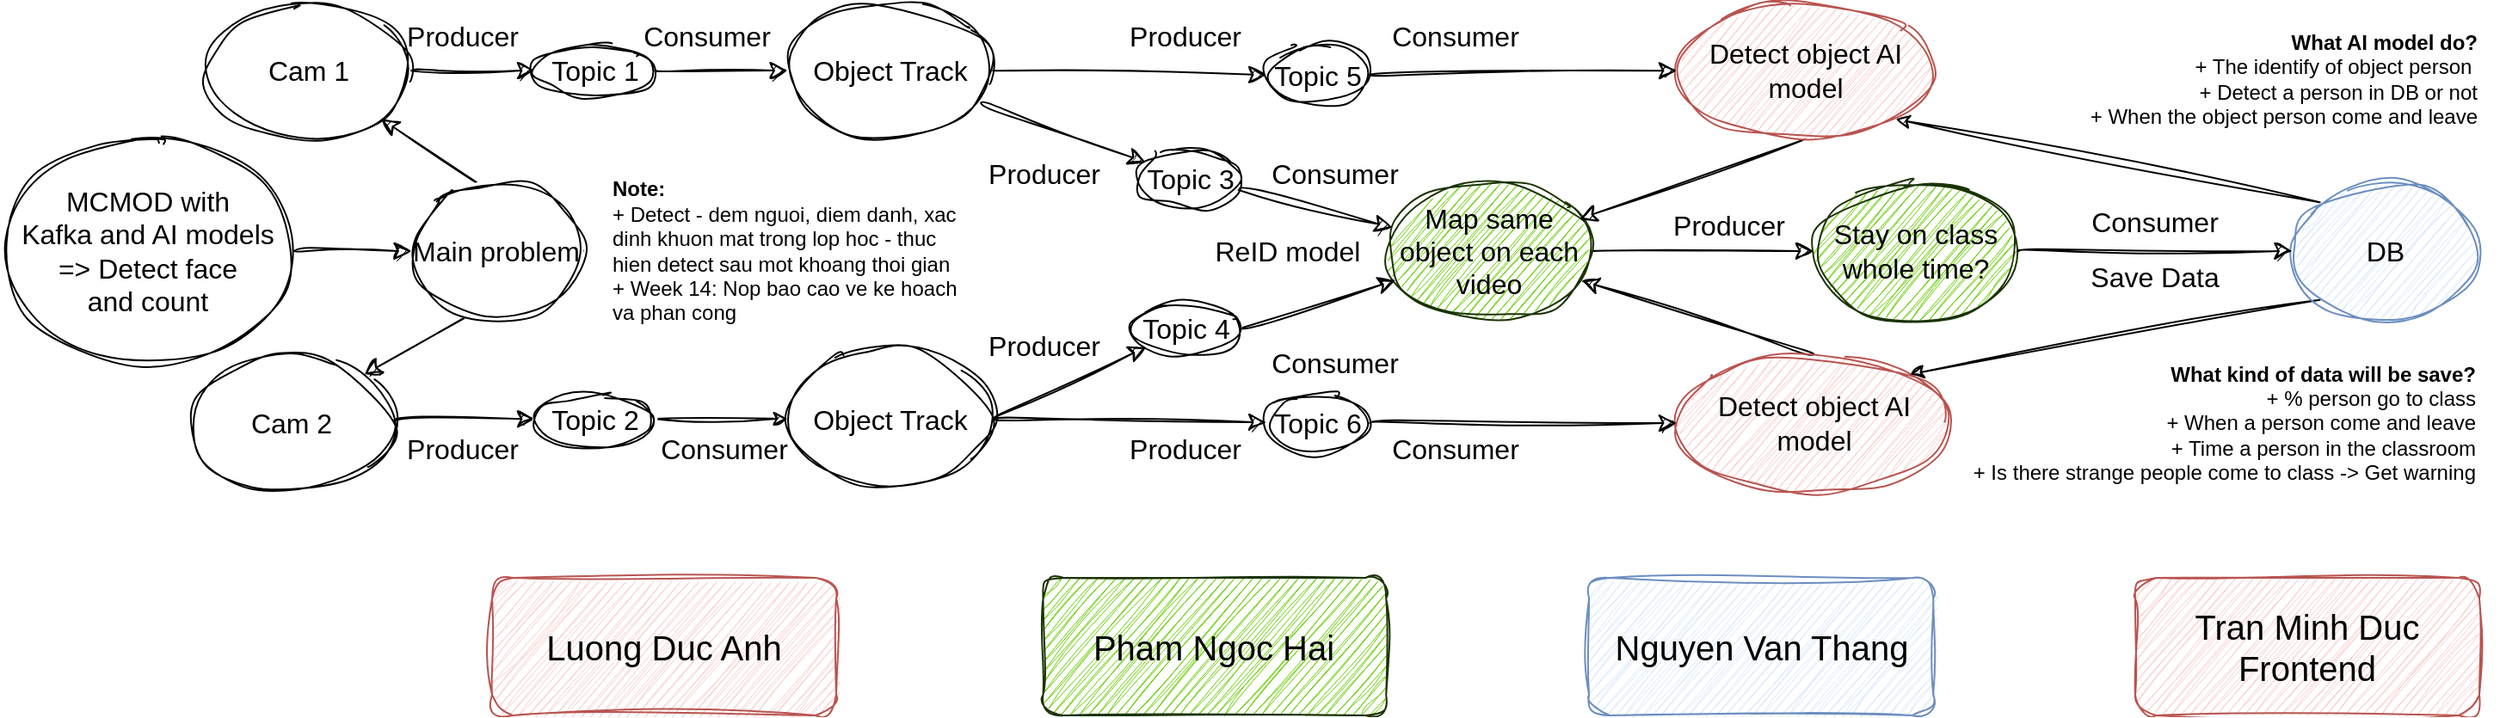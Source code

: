 <mxfile version="22.1.2" type="device" pages="4">
  <diagram name="Current_Idea" id="d1gtN6FozMUqHHhUcM93">
    <mxGraphModel dx="2700" dy="1475" grid="1" gridSize="10" guides="1" tooltips="1" connect="1" arrows="1" fold="1" page="1" pageScale="1" pageWidth="1600" pageHeight="900" math="0" shadow="0">
      <root>
        <mxCell id="0" />
        <mxCell id="1" parent="0" />
        <mxCell id="N9qx1aepfNIU0TvNwrub-31" value="" style="group" parent="1" vertex="1" connectable="0">
          <mxGeometry x="-1525" y="-680" width="1450.503" height="415" as="geometry" />
        </mxCell>
        <mxCell id="N9qx1aepfNIU0TvNwrub-22" value="&lt;font style=&quot;font-size: 20px;&quot;&gt;Pham Ngoc Hai&lt;/font&gt;" style="rounded=1;whiteSpace=wrap;html=1;sketch=1;curveFitting=1;jiggle=2;fillColor=#66CC00;strokeColor=#1A3300;" parent="N9qx1aepfNIU0TvNwrub-31" vertex="1">
          <mxGeometry x="605.26" y="335" width="199.36" height="80" as="geometry" />
        </mxCell>
        <mxCell id="N9qx1aepfNIU0TvNwrub-23" value="&lt;font style=&quot;font-size: 20px;&quot;&gt;Luong Duc Anh&lt;br&gt;&lt;/font&gt;" style="rounded=1;whiteSpace=wrap;html=1;sketch=1;curveFitting=1;jiggle=2;fillColor=#f8cecc;strokeColor=#b85450;" parent="N9qx1aepfNIU0TvNwrub-31" vertex="1">
          <mxGeometry x="285" y="335" width="200" height="80" as="geometry" />
        </mxCell>
        <mxCell id="N9qx1aepfNIU0TvNwrub-24" value="Nguyen Van Thang" style="rounded=1;whiteSpace=wrap;html=1;fontSize=20;sketch=1;curveFitting=1;jiggle=2;fillColor=#dae8fc;strokeColor=#6c8ebf;" parent="N9qx1aepfNIU0TvNwrub-31" vertex="1">
          <mxGeometry x="922.59" y="335" width="200" height="80" as="geometry" />
        </mxCell>
        <mxCell id="E1IhPSu0D6ZxCuKBfL-y-101" value="Stay on class whole time?" style="ellipse;whiteSpace=wrap;html=1;fontSize=16;sketch=1;curveFitting=1;jiggle=2;labelBackgroundColor=none;fillColor=#66CC00;strokeColor=#1A3300;" parent="N9qx1aepfNIU0TvNwrub-31" vertex="1">
          <mxGeometry x="1053.035" y="105" width="119.241" height="80" as="geometry" />
        </mxCell>
        <mxCell id="E1IhPSu0D6ZxCuKBfL-y-102" style="edgeStyle=none;curved=1;rounded=0;orthogonalLoop=1;jettySize=auto;html=1;exitX=1;exitY=0.5;exitDx=0;exitDy=0;entryX=0;entryY=0.5;entryDx=0;entryDy=0;fontSize=12;startSize=8;endSize=8;sketch=1;curveFitting=1;jiggle=2;labelBackgroundColor=none;fontColor=default;" parent="N9qx1aepfNIU0TvNwrub-31" source="E1IhPSu0D6ZxCuKBfL-y-51" target="E1IhPSu0D6ZxCuKBfL-y-101" edge="1">
          <mxGeometry relative="1" as="geometry" />
        </mxCell>
        <mxCell id="E1IhPSu0D6ZxCuKBfL-y-27" value="MCMOD with &lt;br&gt;Kafka and AI models&lt;br&gt;=&amp;gt; Detect face &lt;br&gt;and count" style="ellipse;whiteSpace=wrap;html=1;fontSize=16;sketch=1;curveFitting=1;jiggle=2;labelBackgroundColor=none;" parent="N9qx1aepfNIU0TvNwrub-31" vertex="1">
          <mxGeometry y="80" width="170" height="130" as="geometry" />
        </mxCell>
        <mxCell id="E1IhPSu0D6ZxCuKBfL-y-29" value="Cam 1" style="ellipse;whiteSpace=wrap;html=1;fontSize=16;sketch=1;curveFitting=1;jiggle=2;labelBackgroundColor=none;" parent="N9qx1aepfNIU0TvNwrub-31" vertex="1">
          <mxGeometry x="118.984" width="119.241" height="80" as="geometry" />
        </mxCell>
        <mxCell id="E1IhPSu0D6ZxCuKBfL-y-31" value="Cam 2" style="ellipse;whiteSpace=wrap;html=1;fontSize=16;sketch=1;curveFitting=1;jiggle=2;labelBackgroundColor=none;" parent="N9qx1aepfNIU0TvNwrub-31" vertex="1">
          <mxGeometry x="109.048" y="205" width="119.241" height="80" as="geometry" />
        </mxCell>
        <mxCell id="E1IhPSu0D6ZxCuKBfL-y-28" value="" style="edgeStyle=none;curved=1;rounded=0;orthogonalLoop=1;jettySize=auto;html=1;fontSize=12;startSize=8;endSize=8;sketch=1;curveFitting=1;jiggle=2;labelBackgroundColor=none;fontColor=default;entryX=0;entryY=0.5;entryDx=0;entryDy=0;" parent="N9qx1aepfNIU0TvNwrub-31" source="E1IhPSu0D6ZxCuKBfL-y-29" target="E1IhPSu0D6ZxCuKBfL-y-37" edge="1">
          <mxGeometry relative="1" as="geometry">
            <mxPoint x="135.269" y="72.472" as="targetPoint" />
          </mxGeometry>
        </mxCell>
        <mxCell id="E1IhPSu0D6ZxCuKBfL-y-30" value="" style="edgeStyle=none;curved=1;rounded=0;orthogonalLoop=1;jettySize=auto;html=1;fontSize=12;startSize=8;endSize=8;sketch=1;curveFitting=1;jiggle=2;labelBackgroundColor=none;fontColor=default;entryX=0;entryY=0.5;entryDx=0;entryDy=0;" parent="N9qx1aepfNIU0TvNwrub-31" source="E1IhPSu0D6ZxCuKBfL-y-31" target="E1IhPSu0D6ZxCuKBfL-y-39" edge="1">
          <mxGeometry relative="1" as="geometry">
            <mxPoint x="118.984" y="242.5" as="targetPoint" />
          </mxGeometry>
        </mxCell>
        <mxCell id="E1IhPSu0D6ZxCuKBfL-y-40" value="Producer" style="text;html=1;strokeColor=none;fillColor=none;align=center;verticalAlign=middle;whiteSpace=wrap;rounded=0;fontSize=16;sketch=1;curveFitting=1;jiggle=2;labelBackgroundColor=none;" parent="N9qx1aepfNIU0TvNwrub-31" vertex="1">
          <mxGeometry x="238.222" y="5" width="59.62" height="30" as="geometry" />
        </mxCell>
        <mxCell id="E1IhPSu0D6ZxCuKBfL-y-41" value="Producer" style="text;html=1;strokeColor=none;fillColor=none;align=center;verticalAlign=middle;whiteSpace=wrap;rounded=0;fontSize=16;sketch=1;curveFitting=1;jiggle=2;labelBackgroundColor=none;" parent="N9qx1aepfNIU0TvNwrub-31" vertex="1">
          <mxGeometry x="238.222" y="245" width="59.62" height="30" as="geometry" />
        </mxCell>
        <mxCell id="E1IhPSu0D6ZxCuKBfL-y-42" value="Object Track" style="ellipse;whiteSpace=wrap;html=1;fontSize=16;sketch=1;curveFitting=1;jiggle=2;labelBackgroundColor=none;" parent="N9qx1aepfNIU0TvNwrub-31" vertex="1">
          <mxGeometry x="456.832" width="119.241" height="80" as="geometry" />
        </mxCell>
        <mxCell id="E1IhPSu0D6ZxCuKBfL-y-43" value="Consumer" style="text;html=1;strokeColor=none;fillColor=none;align=center;verticalAlign=middle;whiteSpace=wrap;rounded=0;fontSize=16;sketch=1;curveFitting=1;jiggle=2;labelBackgroundColor=none;" parent="N9qx1aepfNIU0TvNwrub-31" vertex="1">
          <mxGeometry x="379.549" y="5" width="59.62" height="30" as="geometry" />
        </mxCell>
        <mxCell id="E1IhPSu0D6ZxCuKBfL-y-45" value="Object Track" style="ellipse;whiteSpace=wrap;html=1;fontSize=16;sketch=1;curveFitting=1;jiggle=2;labelBackgroundColor=none;" parent="N9qx1aepfNIU0TvNwrub-31" vertex="1">
          <mxGeometry x="456.832" y="202.5" width="119.241" height="80" as="geometry" />
        </mxCell>
        <mxCell id="E1IhPSu0D6ZxCuKBfL-y-46" style="edgeStyle=none;curved=1;rounded=0;orthogonalLoop=1;jettySize=auto;html=1;exitX=1;exitY=0.5;exitDx=0;exitDy=0;entryX=1;entryY=1;entryDx=0;entryDy=0;fontSize=12;startSize=8;endSize=8;sketch=1;curveFitting=1;jiggle=2;labelBackgroundColor=none;fontColor=default;" parent="N9qx1aepfNIU0TvNwrub-31" source="E1IhPSu0D6ZxCuKBfL-y-48" target="E1IhPSu0D6ZxCuKBfL-y-29" edge="1">
          <mxGeometry relative="1" as="geometry" />
        </mxCell>
        <mxCell id="E1IhPSu0D6ZxCuKBfL-y-47" style="edgeStyle=none;curved=1;rounded=0;orthogonalLoop=1;jettySize=auto;html=1;exitX=1;exitY=0.5;exitDx=0;exitDy=0;entryX=1;entryY=0;entryDx=0;entryDy=0;fontSize=12;startSize=8;endSize=8;sketch=1;curveFitting=1;jiggle=2;labelBackgroundColor=none;fontColor=default;" parent="N9qx1aepfNIU0TvNwrub-31" source="E1IhPSu0D6ZxCuKBfL-y-48" target="E1IhPSu0D6ZxCuKBfL-y-31" edge="1">
          <mxGeometry relative="1" as="geometry" />
        </mxCell>
        <mxCell id="E1IhPSu0D6ZxCuKBfL-y-48" value="Main problem" style="ellipse;whiteSpace=wrap;html=1;fontSize=16;sketch=1;curveFitting=1;jiggle=2;labelBackgroundColor=none;" parent="N9qx1aepfNIU0TvNwrub-31" vertex="1">
          <mxGeometry x="238.225" y="105" width="99.367" height="80" as="geometry" />
        </mxCell>
        <mxCell id="E1IhPSu0D6ZxCuKBfL-y-26" value="" style="edgeStyle=none;curved=1;rounded=0;orthogonalLoop=1;jettySize=auto;html=1;fontSize=12;startSize=8;endSize=8;sketch=1;curveFitting=1;jiggle=2;labelBackgroundColor=none;fontColor=default;" parent="N9qx1aepfNIU0TvNwrub-31" source="E1IhPSu0D6ZxCuKBfL-y-27" target="E1IhPSu0D6ZxCuKBfL-y-48" edge="1">
          <mxGeometry relative="1" as="geometry" />
        </mxCell>
        <mxCell id="E1IhPSu0D6ZxCuKBfL-y-51" value="Map same object on each video" style="ellipse;whiteSpace=wrap;html=1;fontSize=16;sketch=1;curveFitting=1;jiggle=2;labelBackgroundColor=none;fillColor=#66CC00;strokeColor=#1A3300;" parent="N9qx1aepfNIU0TvNwrub-31" vertex="1">
          <mxGeometry x="804.617" y="105" width="119.241" height="80" as="geometry" />
        </mxCell>
        <mxCell id="E1IhPSu0D6ZxCuKBfL-y-53" style="edgeStyle=none;curved=1;rounded=0;orthogonalLoop=1;jettySize=auto;html=1;exitX=1;exitY=0.5;exitDx=0;exitDy=0;fontSize=12;startSize=8;endSize=8;sketch=1;curveFitting=1;jiggle=2;labelBackgroundColor=none;fontColor=default;" parent="N9qx1aepfNIU0TvNwrub-31" source="E1IhPSu0D6ZxCuKBfL-y-141" target="E1IhPSu0D6ZxCuKBfL-y-51" edge="1">
          <mxGeometry relative="1" as="geometry" />
        </mxCell>
        <mxCell id="E1IhPSu0D6ZxCuKBfL-y-52" value="" style="edgeStyle=none;curved=1;rounded=0;orthogonalLoop=1;jettySize=auto;html=1;fontSize=12;startSize=8;endSize=8;sketch=1;curveFitting=1;jiggle=2;labelBackgroundColor=none;fontColor=default;" parent="N9qx1aepfNIU0TvNwrub-31" source="E1IhPSu0D6ZxCuKBfL-y-140" target="E1IhPSu0D6ZxCuKBfL-y-51" edge="1">
          <mxGeometry relative="1" as="geometry" />
        </mxCell>
        <mxCell id="E1IhPSu0D6ZxCuKBfL-y-63" style="edgeStyle=none;curved=1;rounded=0;orthogonalLoop=1;jettySize=auto;html=1;exitX=0.5;exitY=1;exitDx=0;exitDy=0;fontSize=12;startSize=8;endSize=8;sketch=1;curveFitting=1;jiggle=2;labelBackgroundColor=none;fontColor=default;" parent="N9qx1aepfNIU0TvNwrub-31" source="E1IhPSu0D6ZxCuKBfL-y-54" target="E1IhPSu0D6ZxCuKBfL-y-51" edge="1">
          <mxGeometry relative="1" as="geometry" />
        </mxCell>
        <mxCell id="E1IhPSu0D6ZxCuKBfL-y-54" value="Detect object AI model" style="ellipse;whiteSpace=wrap;html=1;fontSize=16;sketch=1;curveFitting=1;jiggle=2;labelBackgroundColor=none;fillColor=#f8cecc;strokeColor=#b85450;" parent="N9qx1aepfNIU0TvNwrub-31" vertex="1">
          <mxGeometry x="973.541" width="149.051" height="80" as="geometry" />
        </mxCell>
        <mxCell id="E1IhPSu0D6ZxCuKBfL-y-64" style="edgeStyle=none;curved=1;rounded=0;orthogonalLoop=1;jettySize=auto;html=1;exitX=0.5;exitY=0;exitDx=0;exitDy=0;fontSize=12;startSize=8;endSize=8;sketch=1;curveFitting=1;jiggle=2;labelBackgroundColor=none;fontColor=default;" parent="N9qx1aepfNIU0TvNwrub-31" source="E1IhPSu0D6ZxCuKBfL-y-56" target="E1IhPSu0D6ZxCuKBfL-y-51" edge="1">
          <mxGeometry relative="1" as="geometry" />
        </mxCell>
        <mxCell id="E1IhPSu0D6ZxCuKBfL-y-56" value="Detect object AI model" style="ellipse;whiteSpace=wrap;html=1;fontSize=16;sketch=1;curveFitting=1;jiggle=2;labelBackgroundColor=none;fillColor=#f8cecc;strokeColor=#b85450;" parent="N9qx1aepfNIU0TvNwrub-31" vertex="1">
          <mxGeometry x="973.541" y="205" width="158.987" height="80" as="geometry" />
        </mxCell>
        <mxCell id="E1IhPSu0D6ZxCuKBfL-y-58" value="ReID model" style="text;html=1;strokeColor=none;fillColor=none;align=center;verticalAlign=middle;whiteSpace=wrap;rounded=0;fontSize=16;sketch=1;curveFitting=1;jiggle=2;labelBackgroundColor=none;" parent="N9qx1aepfNIU0TvNwrub-31" vertex="1">
          <mxGeometry x="700" y="137.5" width="94.68" height="15" as="geometry" />
        </mxCell>
        <mxCell id="E1IhPSu0D6ZxCuKBfL-y-55" style="edgeStyle=none;curved=1;rounded=0;orthogonalLoop=1;jettySize=auto;html=1;exitX=1;exitY=0.5;exitDx=0;exitDy=0;entryX=0;entryY=0.5;entryDx=0;entryDy=0;fontSize=12;startSize=8;endSize=8;sketch=1;curveFitting=1;jiggle=2;labelBackgroundColor=none;fontColor=default;" parent="N9qx1aepfNIU0TvNwrub-31" source="E1IhPSu0D6ZxCuKBfL-y-151" target="E1IhPSu0D6ZxCuKBfL-y-54" edge="1">
          <mxGeometry relative="1" as="geometry" />
        </mxCell>
        <mxCell id="E1IhPSu0D6ZxCuKBfL-y-57" style="edgeStyle=none;curved=1;rounded=0;orthogonalLoop=1;jettySize=auto;html=1;exitX=1;exitY=0.5;exitDx=0;exitDy=0;fontSize=12;startSize=8;endSize=8;sketch=1;curveFitting=1;jiggle=2;labelBackgroundColor=none;fontColor=default;" parent="N9qx1aepfNIU0TvNwrub-31" source="E1IhPSu0D6ZxCuKBfL-y-155" target="E1IhPSu0D6ZxCuKBfL-y-56" edge="1">
          <mxGeometry relative="1" as="geometry" />
        </mxCell>
        <mxCell id="E1IhPSu0D6ZxCuKBfL-y-139" value="Producer" style="text;html=1;strokeColor=none;fillColor=none;align=center;verticalAlign=middle;whiteSpace=wrap;rounded=0;fontSize=16;sketch=1;curveFitting=1;jiggle=2;labelBackgroundColor=none;" parent="N9qx1aepfNIU0TvNwrub-31" vertex="1">
          <mxGeometry x="973.541" y="115" width="59.62" height="30" as="geometry" />
        </mxCell>
        <mxCell id="E1IhPSu0D6ZxCuKBfL-y-143" value="" style="edgeStyle=none;curved=1;rounded=0;orthogonalLoop=1;jettySize=auto;html=1;fontSize=12;startSize=8;endSize=8;sketch=1;curveFitting=1;jiggle=2;labelBackgroundColor=none;fontColor=default;" parent="N9qx1aepfNIU0TvNwrub-31" source="E1IhPSu0D6ZxCuKBfL-y-42" target="E1IhPSu0D6ZxCuKBfL-y-140" edge="1">
          <mxGeometry relative="1" as="geometry">
            <mxPoint x="699.288" y="62" as="sourcePoint" />
            <mxPoint x="900.01" y="128" as="targetPoint" />
          </mxGeometry>
        </mxCell>
        <mxCell id="E1IhPSu0D6ZxCuKBfL-y-140" value="Topic 3" style="ellipse;whiteSpace=wrap;html=1;fontSize=16;sketch=1;curveFitting=1;jiggle=2;labelBackgroundColor=none;" parent="N9qx1aepfNIU0TvNwrub-31" vertex="1">
          <mxGeometry x="660.535" y="85" width="59.62" height="35" as="geometry" />
        </mxCell>
        <mxCell id="E1IhPSu0D6ZxCuKBfL-y-144" value="" style="edgeStyle=none;curved=1;rounded=0;orthogonalLoop=1;jettySize=auto;html=1;exitX=1;exitY=0.5;exitDx=0;exitDy=0;fontSize=12;startSize=8;endSize=8;sketch=1;curveFitting=1;jiggle=2;labelBackgroundColor=none;fontColor=default;" parent="N9qx1aepfNIU0TvNwrub-31" source="E1IhPSu0D6ZxCuKBfL-y-45" target="E1IhPSu0D6ZxCuKBfL-y-141" edge="1">
          <mxGeometry relative="1" as="geometry">
            <mxPoint x="705.25" y="245" as="sourcePoint" />
            <mxPoint x="902.991" y="166" as="targetPoint" />
          </mxGeometry>
        </mxCell>
        <mxCell id="E1IhPSu0D6ZxCuKBfL-y-141" value="Topic 4" style="ellipse;whiteSpace=wrap;html=1;fontSize=16;sketch=1;curveFitting=1;jiggle=2;labelBackgroundColor=none;" parent="N9qx1aepfNIU0TvNwrub-31" vertex="1">
          <mxGeometry x="655.567" y="175" width="64.589" height="30" as="geometry" />
        </mxCell>
        <mxCell id="E1IhPSu0D6ZxCuKBfL-y-147" value="Producer" style="text;html=1;strokeColor=none;fillColor=none;align=center;verticalAlign=middle;whiteSpace=wrap;rounded=0;fontSize=16;sketch=1;curveFitting=1;jiggle=2;labelBackgroundColor=none;" parent="N9qx1aepfNIU0TvNwrub-31" vertex="1">
          <mxGeometry x="576.073" y="85" width="59.62" height="30" as="geometry" />
        </mxCell>
        <mxCell id="E1IhPSu0D6ZxCuKBfL-y-148" value="Producer" style="text;html=1;strokeColor=none;fillColor=none;align=center;verticalAlign=middle;whiteSpace=wrap;rounded=0;fontSize=16;sketch=1;curveFitting=1;jiggle=2;labelBackgroundColor=none;" parent="N9qx1aepfNIU0TvNwrub-31" vertex="1">
          <mxGeometry x="576.073" y="185" width="59.62" height="30" as="geometry" />
        </mxCell>
        <mxCell id="E1IhPSu0D6ZxCuKBfL-y-149" value="Consumer" style="text;html=1;strokeColor=none;fillColor=none;align=center;verticalAlign=middle;whiteSpace=wrap;rounded=0;fontSize=16;sketch=1;curveFitting=1;jiggle=2;labelBackgroundColor=none;" parent="N9qx1aepfNIU0TvNwrub-31" vertex="1">
          <mxGeometry x="744.997" y="85" width="59.62" height="30" as="geometry" />
        </mxCell>
        <mxCell id="E1IhPSu0D6ZxCuKBfL-y-150" value="Consumer" style="text;html=1;strokeColor=none;fillColor=none;align=center;verticalAlign=middle;whiteSpace=wrap;rounded=0;fontSize=16;sketch=1;curveFitting=1;jiggle=2;labelBackgroundColor=none;" parent="N9qx1aepfNIU0TvNwrub-31" vertex="1">
          <mxGeometry x="744.997" y="195" width="59.62" height="30" as="geometry" />
        </mxCell>
        <mxCell id="E1IhPSu0D6ZxCuKBfL-y-152" value="" style="edgeStyle=none;curved=1;rounded=0;orthogonalLoop=1;jettySize=auto;html=1;exitX=1;exitY=0.5;exitDx=0;exitDy=0;entryX=0;entryY=0.5;entryDx=0;entryDy=0;fontSize=12;startSize=8;endSize=8;sketch=1;curveFitting=1;jiggle=2;labelBackgroundColor=none;fontColor=default;" parent="N9qx1aepfNIU0TvNwrub-31" source="E1IhPSu0D6ZxCuKBfL-y-42" target="E1IhPSu0D6ZxCuKBfL-y-151" edge="1">
          <mxGeometry relative="1" as="geometry">
            <mxPoint x="705.25" y="45" as="sourcePoint" />
            <mxPoint x="1003.351" y="45" as="targetPoint" />
          </mxGeometry>
        </mxCell>
        <mxCell id="E1IhPSu0D6ZxCuKBfL-y-151" value="Topic 5" style="ellipse;whiteSpace=wrap;html=1;fontSize=16;sketch=1;curveFitting=1;jiggle=2;labelBackgroundColor=none;" parent="N9qx1aepfNIU0TvNwrub-31" vertex="1">
          <mxGeometry x="735.06" y="25" width="59.62" height="35" as="geometry" />
        </mxCell>
        <mxCell id="E1IhPSu0D6ZxCuKBfL-y-153" value="Producer" style="text;html=1;strokeColor=none;fillColor=none;align=center;verticalAlign=middle;whiteSpace=wrap;rounded=0;fontSize=16;sketch=1;curveFitting=1;jiggle=2;labelBackgroundColor=none;" parent="N9qx1aepfNIU0TvNwrub-31" vertex="1">
          <mxGeometry x="658.051" y="5" width="59.62" height="30" as="geometry" />
        </mxCell>
        <mxCell id="E1IhPSu0D6ZxCuKBfL-y-154" value="Producer" style="text;html=1;strokeColor=none;fillColor=none;align=center;verticalAlign=middle;whiteSpace=wrap;rounded=0;fontSize=16;sketch=1;curveFitting=1;jiggle=2;labelBackgroundColor=none;" parent="N9qx1aepfNIU0TvNwrub-31" vertex="1">
          <mxGeometry x="658.051" y="245" width="59.62" height="30" as="geometry" />
        </mxCell>
        <mxCell id="E1IhPSu0D6ZxCuKBfL-y-156" value="" style="edgeStyle=none;curved=1;rounded=0;orthogonalLoop=1;jettySize=auto;html=1;exitX=1;exitY=0.5;exitDx=0;exitDy=0;fontSize=12;startSize=8;endSize=8;sketch=1;curveFitting=1;jiggle=2;labelBackgroundColor=none;fontColor=default;" parent="N9qx1aepfNIU0TvNwrub-31" source="E1IhPSu0D6ZxCuKBfL-y-45" target="E1IhPSu0D6ZxCuKBfL-y-155" edge="1">
          <mxGeometry relative="1" as="geometry">
            <mxPoint x="705.25" y="245" as="sourcePoint" />
            <mxPoint x="1003.351" y="245" as="targetPoint" />
          </mxGeometry>
        </mxCell>
        <mxCell id="E1IhPSu0D6ZxCuKBfL-y-155" value="Topic 6" style="ellipse;whiteSpace=wrap;html=1;fontSize=16;sketch=1;curveFitting=1;jiggle=2;labelBackgroundColor=none;" parent="N9qx1aepfNIU0TvNwrub-31" vertex="1">
          <mxGeometry x="735.06" y="227.5" width="59.62" height="35" as="geometry" />
        </mxCell>
        <mxCell id="E1IhPSu0D6ZxCuKBfL-y-157" value="Consumer" style="text;html=1;strokeColor=none;fillColor=none;align=center;verticalAlign=middle;whiteSpace=wrap;rounded=0;fontSize=16;sketch=1;curveFitting=1;jiggle=2;labelBackgroundColor=none;" parent="N9qx1aepfNIU0TvNwrub-31" vertex="1">
          <mxGeometry x="814.554" y="5" width="59.62" height="30" as="geometry" />
        </mxCell>
        <mxCell id="E1IhPSu0D6ZxCuKBfL-y-158" value="Consumer" style="text;html=1;strokeColor=none;fillColor=none;align=center;verticalAlign=middle;whiteSpace=wrap;rounded=0;fontSize=16;sketch=1;curveFitting=1;jiggle=2;labelBackgroundColor=none;" parent="N9qx1aepfNIU0TvNwrub-31" vertex="1">
          <mxGeometry x="814.554" y="245" width="59.62" height="30" as="geometry" />
        </mxCell>
        <mxCell id="N9qx1aepfNIU0TvNwrub-14" style="rounded=0;orthogonalLoop=1;jettySize=auto;html=1;exitX=0;exitY=0;exitDx=0;exitDy=0;entryX=1;entryY=1;entryDx=0;entryDy=0;sketch=1;curveFitting=1;jiggle=2;" parent="N9qx1aepfNIU0TvNwrub-31" source="E1IhPSu0D6ZxCuKBfL-y-160" target="E1IhPSu0D6ZxCuKBfL-y-54" edge="1">
          <mxGeometry relative="1" as="geometry" />
        </mxCell>
        <mxCell id="N9qx1aepfNIU0TvNwrub-15" style="rounded=0;orthogonalLoop=1;jettySize=auto;html=1;exitX=0;exitY=1;exitDx=0;exitDy=0;entryX=1;entryY=0;entryDx=0;entryDy=0;sketch=1;curveFitting=1;jiggle=2;" parent="N9qx1aepfNIU0TvNwrub-31" source="E1IhPSu0D6ZxCuKBfL-y-160" target="E1IhPSu0D6ZxCuKBfL-y-56" edge="1">
          <mxGeometry relative="1" as="geometry" />
        </mxCell>
        <mxCell id="E1IhPSu0D6ZxCuKBfL-y-160" value="DB" style="ellipse;whiteSpace=wrap;html=1;fontSize=16;sketch=1;curveFitting=1;jiggle=2;labelBackgroundColor=none;fillColor=#dae8fc;strokeColor=#6c8ebf;" parent="N9qx1aepfNIU0TvNwrub-31" vertex="1">
          <mxGeometry x="1331.26" y="105" width="108.74" height="80" as="geometry" />
        </mxCell>
        <mxCell id="E1IhPSu0D6ZxCuKBfL-y-161" value="" style="edgeStyle=none;curved=1;rounded=0;orthogonalLoop=1;jettySize=auto;html=1;fontSize=12;startSize=8;endSize=8;sketch=1;curveFitting=1;jiggle=2;labelBackgroundColor=none;fontColor=default;" parent="N9qx1aepfNIU0TvNwrub-31" source="E1IhPSu0D6ZxCuKBfL-y-101" target="E1IhPSu0D6ZxCuKBfL-y-160" edge="1">
          <mxGeometry relative="1" as="geometry" />
        </mxCell>
        <mxCell id="E1IhPSu0D6ZxCuKBfL-y-162" value="Consumer" style="text;html=1;strokeColor=none;fillColor=none;align=center;verticalAlign=middle;whiteSpace=wrap;rounded=0;fontSize=16;sketch=1;curveFitting=1;jiggle=2;labelBackgroundColor=none;" parent="N9qx1aepfNIU0TvNwrub-31" vertex="1">
          <mxGeometry x="1212.022" y="112.5" width="79.494" height="30" as="geometry" />
        </mxCell>
        <mxCell id="E1IhPSu0D6ZxCuKBfL-y-37" value="Topic 1" style="ellipse;whiteSpace=wrap;html=1;fontSize=16;sketch=1;curveFitting=1;jiggle=2;labelBackgroundColor=none;" parent="N9qx1aepfNIU0TvNwrub-31" vertex="1">
          <mxGeometry x="309.995" y="25" width="69.557" height="30" as="geometry" />
        </mxCell>
        <mxCell id="E1IhPSu0D6ZxCuKBfL-y-36" value="" style="edgeStyle=none;curved=1;rounded=0;orthogonalLoop=1;jettySize=auto;html=1;fontSize=12;startSize=8;endSize=8;sketch=1;curveFitting=1;jiggle=2;labelBackgroundColor=none;fontColor=default;" parent="N9qx1aepfNIU0TvNwrub-31" source="E1IhPSu0D6ZxCuKBfL-y-37" target="E1IhPSu0D6ZxCuKBfL-y-42" edge="1">
          <mxGeometry relative="1" as="geometry" />
        </mxCell>
        <mxCell id="N9qx1aepfNIU0TvNwrub-5" value="&lt;b&gt;What AI model do? &lt;br&gt;&lt;/b&gt;&lt;div style=&quot;&quot;&gt;&lt;span style=&quot;background-color: initial;&quot;&gt;+ The identify of object person&amp;nbsp;&lt;/span&gt;&lt;/div&gt;&lt;div style=&quot;&quot;&gt;&lt;span style=&quot;background-color: initial;&quot;&gt;+ Detect a person in DB or not&lt;/span&gt;&lt;/div&gt;&lt;div style=&quot;&quot;&gt;&lt;span style=&quot;background-color: initial;&quot;&gt;+ When the object person come and leave&lt;/span&gt;&lt;/div&gt;" style="text;html=1;strokeColor=none;fillColor=none;align=right;verticalAlign=middle;whiteSpace=wrap;rounded=0;labelBackgroundColor=none;" parent="N9qx1aepfNIU0TvNwrub-31" vertex="1">
          <mxGeometry x="1212.019" y="5" width="228.544" height="80" as="geometry" />
        </mxCell>
        <mxCell id="N9qx1aepfNIU0TvNwrub-8" value="Save Data" style="text;html=1;strokeColor=none;fillColor=none;align=center;verticalAlign=middle;whiteSpace=wrap;rounded=0;fontSize=16;sketch=1;curveFitting=1;jiggle=2;labelBackgroundColor=none;" parent="N9qx1aepfNIU0TvNwrub-31" vertex="1">
          <mxGeometry x="1212.022" y="145" width="79.494" height="30" as="geometry" />
        </mxCell>
        <mxCell id="N9qx1aepfNIU0TvNwrub-16" value="&lt;b&gt;What kind of data will be save?&lt;br&gt;&lt;/b&gt;+ % person go to class&lt;br style=&quot;border-color: var(--border-color);&quot;&gt;+ When a person come and leave&lt;br&gt;+ Time a person in the classroom&lt;br&gt;+ Is there strange people come to class -&amp;gt; Get warning" style="text;html=1;strokeColor=none;fillColor=none;align=right;verticalAlign=middle;whiteSpace=wrap;rounded=0;" parent="N9qx1aepfNIU0TvNwrub-31" vertex="1">
          <mxGeometry x="1141.902" y="205" width="298.101" height="80" as="geometry" />
        </mxCell>
        <mxCell id="N9qx1aepfNIU0TvNwrub-29" style="edgeStyle=orthogonalEdgeStyle;rounded=0;orthogonalLoop=1;jettySize=auto;html=1;exitX=1;exitY=0.5;exitDx=0;exitDy=0;entryX=0;entryY=0.5;entryDx=0;entryDy=0;sketch=1;curveFitting=1;jiggle=2;" parent="N9qx1aepfNIU0TvNwrub-31" source="E1IhPSu0D6ZxCuKBfL-y-39" target="E1IhPSu0D6ZxCuKBfL-y-45" edge="1">
          <mxGeometry relative="1" as="geometry" />
        </mxCell>
        <mxCell id="E1IhPSu0D6ZxCuKBfL-y-39" value="Topic 2" style="ellipse;whiteSpace=wrap;html=1;fontSize=16;sketch=1;curveFitting=1;jiggle=2;labelBackgroundColor=none;" parent="N9qx1aepfNIU0TvNwrub-31" vertex="1">
          <mxGeometry x="309.995" y="227.5" width="69.557" height="30" as="geometry" />
        </mxCell>
        <mxCell id="E1IhPSu0D6ZxCuKBfL-y-166" value="&lt;font style=&quot;font-size: 12px;&quot;&gt;&lt;b style=&quot;font-size: 12px;&quot;&gt;Note:&lt;br style=&quot;font-size: 12px;&quot;&gt;&lt;/b&gt;+ Detect - dem nguoi, diem danh, xac dinh khuon mat trong lop hoc - thuc hien detect sau mot khoang thoi gian&lt;br style=&quot;font-size: 12px;&quot;&gt;+ Week 14: Nop bao cao ve ke hoach va phan cong&lt;/font&gt;" style="text;strokeColor=none;fillColor=none;html=1;align=left;verticalAlign=middle;whiteSpace=wrap;rounded=0;fontSize=12;labelBackgroundColor=none;" parent="N9qx1aepfNIU0TvNwrub-31" vertex="1">
          <mxGeometry x="352.5" y="105" width="207.5" height="80" as="geometry" />
        </mxCell>
        <mxCell id="N9qx1aepfNIU0TvNwrub-30" value="Consumer" style="text;html=1;strokeColor=none;fillColor=none;align=center;verticalAlign=middle;whiteSpace=wrap;rounded=0;fontSize=16;sketch=1;curveFitting=1;jiggle=2;labelBackgroundColor=none;" parent="N9qx1aepfNIU0TvNwrub-31" vertex="1">
          <mxGeometry x="389.999" y="245" width="59.62" height="30" as="geometry" />
        </mxCell>
        <mxCell id="IKjG86JfjZQfG2epIgE5-1" value="&lt;font style=&quot;font-size: 20px;&quot;&gt;Tran Minh Duc&lt;br&gt;Frontend&lt;br&gt;&lt;/font&gt;" style="rounded=1;whiteSpace=wrap;html=1;sketch=1;curveFitting=1;jiggle=2;fillColor=#f8cecc;strokeColor=#b85450;" parent="N9qx1aepfNIU0TvNwrub-31" vertex="1">
          <mxGeometry x="1240" y="335" width="200" height="80" as="geometry" />
        </mxCell>
      </root>
    </mxGraphModel>
  </diagram>
  <diagram name="Triển khai" id="JbFSoUJjBdAkJ25ecd1-">
    <mxGraphModel dx="2700" dy="1475" grid="1" gridSize="10" guides="1" tooltips="1" connect="1" arrows="1" fold="1" page="1" pageScale="1" pageWidth="1600" pageHeight="900" math="0" shadow="0">
      <root>
        <mxCell id="QeW4fzJ_XnJBhAMNpS1H-0" />
        <mxCell id="QeW4fzJ_XnJBhAMNpS1H-1" parent="QeW4fzJ_XnJBhAMNpS1H-0" />
        <mxCell id="Nmr2KAdrSE1zjakOGoDv-0" value="&lt;span style=&quot;color: rgb(0, 0, 0); font-family: Helvetica; font-size: 16px; font-style: normal; font-variant-ligatures: normal; font-variant-caps: normal; font-weight: 400; letter-spacing: normal; orphans: 2; text-align: center; text-indent: 0px; text-transform: none; widows: 2; word-spacing: 0px; -webkit-text-stroke-width: 0px; background-color: rgb(251, 251, 251); text-decoration-thickness: initial; text-decoration-style: initial; text-decoration-color: initial; float: none; display: inline !important;&quot;&gt;Frame picture&lt;/span&gt;" style="text;whiteSpace=wrap;html=1;" parent="QeW4fzJ_XnJBhAMNpS1H-1" vertex="1">
          <mxGeometry x="-1140" y="-720" width="110" height="40" as="geometry" />
        </mxCell>
        <mxCell id="Nmr2KAdrSE1zjakOGoDv-1" value="&lt;span style=&quot;color: rgb(0, 0, 0); font-family: Helvetica; font-size: 16px; font-style: normal; font-variant-ligatures: normal; font-variant-caps: normal; font-weight: 400; letter-spacing: normal; orphans: 2; text-align: center; text-indent: 0px; text-transform: none; widows: 2; word-spacing: 0px; -webkit-text-stroke-width: 0px; background-color: rgb(251, 251, 251); text-decoration-thickness: initial; text-decoration-style: initial; text-decoration-color: initial; float: none; display: inline !important;&quot;&gt;YOLO here&lt;/span&gt;" style="text;whiteSpace=wrap;html=1;" parent="QeW4fzJ_XnJBhAMNpS1H-1" vertex="1">
          <mxGeometry x="-1030" y="-720" width="90" height="40" as="geometry" />
        </mxCell>
        <mxCell id="QeW4fzJ_XnJBhAMNpS1H-6" value="Stay on class whole time?" style="ellipse;whiteSpace=wrap;html=1;fontSize=16;sketch=1;curveFitting=1;jiggle=2;labelBackgroundColor=none;fillColor=#66CC00;strokeColor=#1A3300;" parent="QeW4fzJ_XnJBhAMNpS1H-1" vertex="1">
          <mxGeometry x="-496.965" y="-585" width="119.241" height="80" as="geometry" />
        </mxCell>
        <mxCell id="QeW4fzJ_XnJBhAMNpS1H-7" style="edgeStyle=none;curved=1;rounded=0;orthogonalLoop=1;jettySize=auto;html=1;exitX=1;exitY=0.5;exitDx=0;exitDy=0;entryX=0;entryY=0.5;entryDx=0;entryDy=0;fontSize=12;startSize=8;endSize=8;sketch=1;curveFitting=1;jiggle=2;labelBackgroundColor=none;fontColor=default;" parent="QeW4fzJ_XnJBhAMNpS1H-1" source="QeW4fzJ_XnJBhAMNpS1H-22" target="QeW4fzJ_XnJBhAMNpS1H-6" edge="1">
          <mxGeometry relative="1" as="geometry" />
        </mxCell>
        <mxCell id="QeW4fzJ_XnJBhAMNpS1H-8" value="MCMOD with &lt;br&gt;Kafka and AI models&lt;br&gt;=&amp;gt; Detect face &lt;br&gt;and count" style="ellipse;whiteSpace=wrap;html=1;fontSize=16;sketch=1;curveFitting=1;jiggle=2;labelBackgroundColor=none;" parent="QeW4fzJ_XnJBhAMNpS1H-1" vertex="1">
          <mxGeometry x="-1550" y="-610" width="170" height="130" as="geometry" />
        </mxCell>
        <mxCell id="QeW4fzJ_XnJBhAMNpS1H-9" value="Cam 1" style="ellipse;whiteSpace=wrap;html=1;fontSize=16;sketch=1;curveFitting=1;jiggle=2;labelBackgroundColor=none;" parent="QeW4fzJ_XnJBhAMNpS1H-1" vertex="1">
          <mxGeometry x="-1431.016" y="-690" width="119.241" height="80" as="geometry" />
        </mxCell>
        <mxCell id="QeW4fzJ_XnJBhAMNpS1H-10" value="Cam 2" style="ellipse;whiteSpace=wrap;html=1;fontSize=16;sketch=1;curveFitting=1;jiggle=2;labelBackgroundColor=none;" parent="QeW4fzJ_XnJBhAMNpS1H-1" vertex="1">
          <mxGeometry x="-1440.952" y="-485" width="119.241" height="80" as="geometry" />
        </mxCell>
        <mxCell id="QeW4fzJ_XnJBhAMNpS1H-11" value="" style="edgeStyle=none;curved=1;rounded=0;orthogonalLoop=1;jettySize=auto;html=1;fontSize=12;startSize=8;endSize=8;sketch=1;curveFitting=1;jiggle=2;labelBackgroundColor=none;fontColor=default;entryX=0;entryY=0.5;entryDx=0;entryDy=0;" parent="QeW4fzJ_XnJBhAMNpS1H-1" source="QeW4fzJ_XnJBhAMNpS1H-9" target="QeW4fzJ_XnJBhAMNpS1H-54" edge="1">
          <mxGeometry relative="1" as="geometry">
            <mxPoint x="-1414.731" y="-617.528" as="targetPoint" />
          </mxGeometry>
        </mxCell>
        <mxCell id="QeW4fzJ_XnJBhAMNpS1H-12" value="" style="edgeStyle=none;curved=1;rounded=0;orthogonalLoop=1;jettySize=auto;html=1;fontSize=12;startSize=8;endSize=8;sketch=1;curveFitting=1;jiggle=2;labelBackgroundColor=none;fontColor=default;entryX=0;entryY=0.5;entryDx=0;entryDy=0;" parent="QeW4fzJ_XnJBhAMNpS1H-1" source="QeW4fzJ_XnJBhAMNpS1H-10" target="QeW4fzJ_XnJBhAMNpS1H-60" edge="1">
          <mxGeometry relative="1" as="geometry">
            <mxPoint x="-1431.016" y="-447.5" as="targetPoint" />
          </mxGeometry>
        </mxCell>
        <mxCell id="QeW4fzJ_XnJBhAMNpS1H-13" value="Producer" style="text;html=1;strokeColor=none;fillColor=none;align=center;verticalAlign=middle;whiteSpace=wrap;rounded=0;fontSize=16;sketch=1;curveFitting=1;jiggle=2;labelBackgroundColor=none;" parent="QeW4fzJ_XnJBhAMNpS1H-1" vertex="1">
          <mxGeometry x="-1299.628" y="-685" width="59.62" height="30" as="geometry" />
        </mxCell>
        <mxCell id="QeW4fzJ_XnJBhAMNpS1H-14" value="Producer" style="text;html=1;strokeColor=none;fillColor=none;align=center;verticalAlign=middle;whiteSpace=wrap;rounded=0;fontSize=16;sketch=1;curveFitting=1;jiggle=2;labelBackgroundColor=none;" parent="QeW4fzJ_XnJBhAMNpS1H-1" vertex="1">
          <mxGeometry x="-1311.778" y="-445" width="59.62" height="30" as="geometry" />
        </mxCell>
        <mxCell id="QeW4fzJ_XnJBhAMNpS1H-15" value="Object Detect" style="ellipse;whiteSpace=wrap;html=1;fontSize=16;sketch=1;curveFitting=1;jiggle=2;labelBackgroundColor=none;" parent="QeW4fzJ_XnJBhAMNpS1H-1" vertex="1">
          <mxGeometry x="-1093.168" y="-690" width="119.241" height="80" as="geometry" />
        </mxCell>
        <mxCell id="QeW4fzJ_XnJBhAMNpS1H-16" value="Consumer" style="text;html=1;strokeColor=none;fillColor=none;align=center;verticalAlign=middle;whiteSpace=wrap;rounded=0;fontSize=16;sketch=1;curveFitting=1;jiggle=2;labelBackgroundColor=none;" parent="QeW4fzJ_XnJBhAMNpS1H-1" vertex="1">
          <mxGeometry x="-1160.001" y="-685" width="59.62" height="30" as="geometry" />
        </mxCell>
        <mxCell id="QeW4fzJ_XnJBhAMNpS1H-17" value="Object Detect" style="ellipse;whiteSpace=wrap;html=1;fontSize=16;sketch=1;curveFitting=1;jiggle=2;labelBackgroundColor=none;" parent="QeW4fzJ_XnJBhAMNpS1H-1" vertex="1">
          <mxGeometry x="-1093.168" y="-487.5" width="119.241" height="80" as="geometry" />
        </mxCell>
        <mxCell id="QeW4fzJ_XnJBhAMNpS1H-18" style="edgeStyle=none;curved=1;rounded=0;orthogonalLoop=1;jettySize=auto;html=1;exitX=1;exitY=0.5;exitDx=0;exitDy=0;entryX=1;entryY=1;entryDx=0;entryDy=0;fontSize=12;startSize=8;endSize=8;sketch=1;curveFitting=1;jiggle=2;labelBackgroundColor=none;fontColor=default;" parent="QeW4fzJ_XnJBhAMNpS1H-1" source="QeW4fzJ_XnJBhAMNpS1H-20" target="QeW4fzJ_XnJBhAMNpS1H-9" edge="1">
          <mxGeometry relative="1" as="geometry" />
        </mxCell>
        <mxCell id="QeW4fzJ_XnJBhAMNpS1H-19" style="edgeStyle=none;curved=1;rounded=0;orthogonalLoop=1;jettySize=auto;html=1;exitX=1;exitY=0.5;exitDx=0;exitDy=0;entryX=1;entryY=0;entryDx=0;entryDy=0;fontSize=12;startSize=8;endSize=8;sketch=1;curveFitting=1;jiggle=2;labelBackgroundColor=none;fontColor=default;" parent="QeW4fzJ_XnJBhAMNpS1H-1" source="QeW4fzJ_XnJBhAMNpS1H-20" target="QeW4fzJ_XnJBhAMNpS1H-10" edge="1">
          <mxGeometry relative="1" as="geometry" />
        </mxCell>
        <mxCell id="QeW4fzJ_XnJBhAMNpS1H-20" value="Main problem" style="ellipse;whiteSpace=wrap;html=1;fontSize=16;sketch=1;curveFitting=1;jiggle=2;labelBackgroundColor=none;" parent="QeW4fzJ_XnJBhAMNpS1H-1" vertex="1">
          <mxGeometry x="-1311.775" y="-585" width="99.367" height="80" as="geometry" />
        </mxCell>
        <mxCell id="QeW4fzJ_XnJBhAMNpS1H-21" value="" style="edgeStyle=none;curved=1;rounded=0;orthogonalLoop=1;jettySize=auto;html=1;fontSize=12;startSize=8;endSize=8;sketch=1;curveFitting=1;jiggle=2;labelBackgroundColor=none;fontColor=default;" parent="QeW4fzJ_XnJBhAMNpS1H-1" source="QeW4fzJ_XnJBhAMNpS1H-8" target="QeW4fzJ_XnJBhAMNpS1H-20" edge="1">
          <mxGeometry relative="1" as="geometry" />
        </mxCell>
        <mxCell id="QeW4fzJ_XnJBhAMNpS1H-22" value="Map same object on each video" style="ellipse;whiteSpace=wrap;html=1;fontSize=16;sketch=1;curveFitting=1;jiggle=2;labelBackgroundColor=none;fillColor=#66CC00;strokeColor=#1A3300;" parent="QeW4fzJ_XnJBhAMNpS1H-1" vertex="1">
          <mxGeometry x="-745.383" y="-585" width="119.241" height="80" as="geometry" />
        </mxCell>
        <mxCell id="QeW4fzJ_XnJBhAMNpS1H-23" style="edgeStyle=none;curved=1;rounded=0;orthogonalLoop=1;jettySize=auto;html=1;exitX=1;exitY=0.5;exitDx=0;exitDy=0;fontSize=12;startSize=8;endSize=8;sketch=1;curveFitting=1;jiggle=2;labelBackgroundColor=none;fontColor=default;" parent="QeW4fzJ_XnJBhAMNpS1H-1" source="QeW4fzJ_XnJBhAMNpS1H-36" target="QeW4fzJ_XnJBhAMNpS1H-22" edge="1">
          <mxGeometry relative="1" as="geometry" />
        </mxCell>
        <mxCell id="QeW4fzJ_XnJBhAMNpS1H-24" value="" style="edgeStyle=none;curved=1;rounded=0;orthogonalLoop=1;jettySize=auto;html=1;fontSize=12;startSize=8;endSize=8;sketch=1;curveFitting=1;jiggle=2;labelBackgroundColor=none;fontColor=default;" parent="QeW4fzJ_XnJBhAMNpS1H-1" source="QeW4fzJ_XnJBhAMNpS1H-34" target="QeW4fzJ_XnJBhAMNpS1H-22" edge="1">
          <mxGeometry relative="1" as="geometry" />
        </mxCell>
        <mxCell id="QeW4fzJ_XnJBhAMNpS1H-25" style="edgeStyle=none;curved=1;rounded=0;orthogonalLoop=1;jettySize=auto;html=1;exitX=0.5;exitY=1;exitDx=0;exitDy=0;fontSize=12;startSize=8;endSize=8;sketch=1;curveFitting=1;jiggle=2;labelBackgroundColor=none;fontColor=default;" parent="QeW4fzJ_XnJBhAMNpS1H-1" source="QeW4fzJ_XnJBhAMNpS1H-26" target="QeW4fzJ_XnJBhAMNpS1H-22" edge="1">
          <mxGeometry relative="1" as="geometry" />
        </mxCell>
        <mxCell id="QeW4fzJ_XnJBhAMNpS1H-26" value="Detect object AI model" style="ellipse;whiteSpace=wrap;html=1;fontSize=16;sketch=1;curveFitting=1;jiggle=2;labelBackgroundColor=none;fillColor=#f8cecc;strokeColor=#b85450;" parent="QeW4fzJ_XnJBhAMNpS1H-1" vertex="1">
          <mxGeometry x="-576.459" y="-690" width="149.051" height="80" as="geometry" />
        </mxCell>
        <mxCell id="QeW4fzJ_XnJBhAMNpS1H-27" style="edgeStyle=none;curved=1;rounded=0;orthogonalLoop=1;jettySize=auto;html=1;exitX=0.5;exitY=0;exitDx=0;exitDy=0;fontSize=12;startSize=8;endSize=8;sketch=1;curveFitting=1;jiggle=2;labelBackgroundColor=none;fontColor=default;" parent="QeW4fzJ_XnJBhAMNpS1H-1" source="QeW4fzJ_XnJBhAMNpS1H-28" target="QeW4fzJ_XnJBhAMNpS1H-22" edge="1">
          <mxGeometry relative="1" as="geometry" />
        </mxCell>
        <mxCell id="QeW4fzJ_XnJBhAMNpS1H-28" value="Detect object AI model" style="ellipse;whiteSpace=wrap;html=1;fontSize=16;sketch=1;curveFitting=1;jiggle=2;labelBackgroundColor=none;fillColor=#f8cecc;strokeColor=#b85450;" parent="QeW4fzJ_XnJBhAMNpS1H-1" vertex="1">
          <mxGeometry x="-576.459" y="-485" width="158.987" height="80" as="geometry" />
        </mxCell>
        <mxCell id="QeW4fzJ_XnJBhAMNpS1H-29" value="ReID model get feature vector" style="text;html=1;strokeColor=none;fillColor=none;align=center;verticalAlign=middle;whiteSpace=wrap;rounded=0;fontSize=16;sketch=1;curveFitting=1;jiggle=2;labelBackgroundColor=none;" parent="QeW4fzJ_XnJBhAMNpS1H-1" vertex="1">
          <mxGeometry x="-880.06" y="-565" width="134.68" height="40" as="geometry" />
        </mxCell>
        <mxCell id="QeW4fzJ_XnJBhAMNpS1H-32" value="Producer" style="text;html=1;strokeColor=none;fillColor=none;align=center;verticalAlign=middle;whiteSpace=wrap;rounded=0;fontSize=16;sketch=1;curveFitting=1;jiggle=2;labelBackgroundColor=none;" parent="QeW4fzJ_XnJBhAMNpS1H-1" vertex="1">
          <mxGeometry x="-576.459" y="-575" width="59.62" height="30" as="geometry" />
        </mxCell>
        <mxCell id="QeW4fzJ_XnJBhAMNpS1H-33" value="" style="edgeStyle=none;curved=1;rounded=0;orthogonalLoop=1;jettySize=auto;html=1;fontSize=12;startSize=8;endSize=8;sketch=1;curveFitting=1;jiggle=2;labelBackgroundColor=none;fontColor=default;" parent="QeW4fzJ_XnJBhAMNpS1H-1" source="QeW4fzJ_XnJBhAMNpS1H-15" target="QeW4fzJ_XnJBhAMNpS1H-34" edge="1">
          <mxGeometry relative="1" as="geometry">
            <mxPoint x="-850.712" y="-628" as="sourcePoint" />
            <mxPoint x="-649.99" y="-562" as="targetPoint" />
          </mxGeometry>
        </mxCell>
        <mxCell id="QeW4fzJ_XnJBhAMNpS1H-34" value="Topic 3" style="ellipse;whiteSpace=wrap;html=1;fontSize=16;sketch=1;curveFitting=1;jiggle=2;labelBackgroundColor=none;" parent="QeW4fzJ_XnJBhAMNpS1H-1" vertex="1">
          <mxGeometry x="-889.465" y="-605" width="59.62" height="35" as="geometry" />
        </mxCell>
        <mxCell id="QeW4fzJ_XnJBhAMNpS1H-35" value="" style="edgeStyle=none;curved=1;rounded=0;orthogonalLoop=1;jettySize=auto;html=1;exitX=1;exitY=0.5;exitDx=0;exitDy=0;fontSize=12;startSize=8;endSize=8;sketch=1;curveFitting=1;jiggle=2;labelBackgroundColor=none;fontColor=default;" parent="QeW4fzJ_XnJBhAMNpS1H-1" source="QeW4fzJ_XnJBhAMNpS1H-17" target="QeW4fzJ_XnJBhAMNpS1H-36" edge="1">
          <mxGeometry relative="1" as="geometry">
            <mxPoint x="-844.75" y="-445" as="sourcePoint" />
            <mxPoint x="-647.009" y="-524" as="targetPoint" />
          </mxGeometry>
        </mxCell>
        <mxCell id="QeW4fzJ_XnJBhAMNpS1H-36" value="Topic 4" style="ellipse;whiteSpace=wrap;html=1;fontSize=16;sketch=1;curveFitting=1;jiggle=2;labelBackgroundColor=none;" parent="QeW4fzJ_XnJBhAMNpS1H-1" vertex="1">
          <mxGeometry x="-894.433" y="-515" width="64.589" height="30" as="geometry" />
        </mxCell>
        <mxCell id="QeW4fzJ_XnJBhAMNpS1H-37" value="Producer" style="text;html=1;strokeColor=none;fillColor=none;align=center;verticalAlign=middle;whiteSpace=wrap;rounded=0;fontSize=16;sketch=1;curveFitting=1;jiggle=2;labelBackgroundColor=none;" parent="QeW4fzJ_XnJBhAMNpS1H-1" vertex="1">
          <mxGeometry x="-973.927" y="-605" width="59.62" height="30" as="geometry" />
        </mxCell>
        <mxCell id="QeW4fzJ_XnJBhAMNpS1H-38" value="Producer" style="text;html=1;strokeColor=none;fillColor=none;align=center;verticalAlign=middle;whiteSpace=wrap;rounded=0;fontSize=16;sketch=1;curveFitting=1;jiggle=2;labelBackgroundColor=none;" parent="QeW4fzJ_XnJBhAMNpS1H-1" vertex="1">
          <mxGeometry x="-973.927" y="-505" width="59.62" height="30" as="geometry" />
        </mxCell>
        <mxCell id="QeW4fzJ_XnJBhAMNpS1H-39" value="Consumer" style="text;html=1;strokeColor=none;fillColor=none;align=center;verticalAlign=middle;whiteSpace=wrap;rounded=0;fontSize=16;sketch=1;curveFitting=1;jiggle=2;labelBackgroundColor=none;" parent="QeW4fzJ_XnJBhAMNpS1H-1" vertex="1">
          <mxGeometry x="-805.003" y="-605" width="59.62" height="30" as="geometry" />
        </mxCell>
        <mxCell id="QeW4fzJ_XnJBhAMNpS1H-49" style="rounded=0;orthogonalLoop=1;jettySize=auto;html=1;exitX=0;exitY=0;exitDx=0;exitDy=0;entryX=1;entryY=1;entryDx=0;entryDy=0;sketch=1;curveFitting=1;jiggle=2;" parent="QeW4fzJ_XnJBhAMNpS1H-1" source="QeW4fzJ_XnJBhAMNpS1H-51" target="QeW4fzJ_XnJBhAMNpS1H-26" edge="1">
          <mxGeometry relative="1" as="geometry" />
        </mxCell>
        <mxCell id="QeW4fzJ_XnJBhAMNpS1H-50" style="rounded=0;orthogonalLoop=1;jettySize=auto;html=1;exitX=0;exitY=1;exitDx=0;exitDy=0;entryX=1;entryY=0;entryDx=0;entryDy=0;sketch=1;curveFitting=1;jiggle=2;" parent="QeW4fzJ_XnJBhAMNpS1H-1" source="QeW4fzJ_XnJBhAMNpS1H-51" target="QeW4fzJ_XnJBhAMNpS1H-28" edge="1">
          <mxGeometry relative="1" as="geometry" />
        </mxCell>
        <mxCell id="QeW4fzJ_XnJBhAMNpS1H-51" value="DB" style="ellipse;whiteSpace=wrap;html=1;fontSize=16;sketch=1;curveFitting=1;jiggle=2;labelBackgroundColor=none;fillColor=#dae8fc;strokeColor=#6c8ebf;" parent="QeW4fzJ_XnJBhAMNpS1H-1" vertex="1">
          <mxGeometry x="-218.74" y="-585" width="108.74" height="80" as="geometry" />
        </mxCell>
        <mxCell id="QeW4fzJ_XnJBhAMNpS1H-52" value="" style="edgeStyle=none;curved=1;rounded=0;orthogonalLoop=1;jettySize=auto;html=1;fontSize=12;startSize=8;endSize=8;sketch=1;curveFitting=1;jiggle=2;labelBackgroundColor=none;fontColor=default;" parent="QeW4fzJ_XnJBhAMNpS1H-1" source="QeW4fzJ_XnJBhAMNpS1H-6" target="QeW4fzJ_XnJBhAMNpS1H-51" edge="1">
          <mxGeometry relative="1" as="geometry" />
        </mxCell>
        <mxCell id="QeW4fzJ_XnJBhAMNpS1H-53" value="Consumer" style="text;html=1;strokeColor=none;fillColor=none;align=center;verticalAlign=middle;whiteSpace=wrap;rounded=0;fontSize=16;sketch=1;curveFitting=1;jiggle=2;labelBackgroundColor=none;" parent="QeW4fzJ_XnJBhAMNpS1H-1" vertex="1">
          <mxGeometry x="-337.978" y="-577.5" width="79.494" height="30" as="geometry" />
        </mxCell>
        <mxCell id="QeW4fzJ_XnJBhAMNpS1H-54" value="Topic 1" style="ellipse;whiteSpace=wrap;html=1;fontSize=16;sketch=1;curveFitting=1;jiggle=2;labelBackgroundColor=none;" parent="QeW4fzJ_XnJBhAMNpS1H-1" vertex="1">
          <mxGeometry x="-1240.005" y="-665" width="69.557" height="30" as="geometry" />
        </mxCell>
        <mxCell id="QeW4fzJ_XnJBhAMNpS1H-55" value="" style="edgeStyle=none;curved=1;rounded=0;orthogonalLoop=1;jettySize=auto;html=1;fontSize=12;startSize=8;endSize=8;sketch=1;curveFitting=1;jiggle=2;labelBackgroundColor=none;fontColor=default;" parent="QeW4fzJ_XnJBhAMNpS1H-1" source="QeW4fzJ_XnJBhAMNpS1H-54" target="QeW4fzJ_XnJBhAMNpS1H-15" edge="1">
          <mxGeometry relative="1" as="geometry" />
        </mxCell>
        <mxCell id="QeW4fzJ_XnJBhAMNpS1H-56" value="&lt;b&gt;What AI model do? &lt;br&gt;&lt;/b&gt;&lt;div style=&quot;&quot;&gt;&lt;span style=&quot;background-color: initial;&quot;&gt;+ The identify of object person&amp;nbsp;&lt;/span&gt;&lt;/div&gt;&lt;div style=&quot;&quot;&gt;&lt;span style=&quot;background-color: initial;&quot;&gt;+ Detect a person in DB or not&lt;/span&gt;&lt;/div&gt;&lt;div style=&quot;&quot;&gt;&lt;span style=&quot;background-color: initial;&quot;&gt;+ When the object person come and leave&lt;/span&gt;&lt;/div&gt;" style="text;html=1;strokeColor=none;fillColor=none;align=right;verticalAlign=middle;whiteSpace=wrap;rounded=0;labelBackgroundColor=none;" parent="QeW4fzJ_XnJBhAMNpS1H-1" vertex="1">
          <mxGeometry x="-337.981" y="-685" width="228.544" height="80" as="geometry" />
        </mxCell>
        <mxCell id="QeW4fzJ_XnJBhAMNpS1H-57" value="Save Data" style="text;html=1;strokeColor=none;fillColor=none;align=center;verticalAlign=middle;whiteSpace=wrap;rounded=0;fontSize=16;sketch=1;curveFitting=1;jiggle=2;labelBackgroundColor=none;" parent="QeW4fzJ_XnJBhAMNpS1H-1" vertex="1">
          <mxGeometry x="-337.978" y="-545" width="79.494" height="30" as="geometry" />
        </mxCell>
        <mxCell id="QeW4fzJ_XnJBhAMNpS1H-58" value="&lt;b&gt;What kind of data will be save?&lt;br&gt;&lt;/b&gt;+ % person go to class&lt;br style=&quot;border-color: var(--border-color);&quot;&gt;+ When a person come and leave&lt;br&gt;+ Time a person in the classroom&lt;br&gt;+ Is there strange people come to class -&amp;gt; Get warning" style="text;html=1;strokeColor=none;fillColor=none;align=right;verticalAlign=middle;whiteSpace=wrap;rounded=0;" parent="QeW4fzJ_XnJBhAMNpS1H-1" vertex="1">
          <mxGeometry x="-408.098" y="-485" width="298.101" height="80" as="geometry" />
        </mxCell>
        <mxCell id="QeW4fzJ_XnJBhAMNpS1H-59" style="edgeStyle=orthogonalEdgeStyle;rounded=0;orthogonalLoop=1;jettySize=auto;html=1;exitX=1;exitY=0.5;exitDx=0;exitDy=0;entryX=0;entryY=0.5;entryDx=0;entryDy=0;sketch=1;curveFitting=1;jiggle=2;" parent="QeW4fzJ_XnJBhAMNpS1H-1" source="QeW4fzJ_XnJBhAMNpS1H-60" target="QeW4fzJ_XnJBhAMNpS1H-17" edge="1">
          <mxGeometry relative="1" as="geometry" />
        </mxCell>
        <mxCell id="QeW4fzJ_XnJBhAMNpS1H-60" value="Topic 2" style="ellipse;whiteSpace=wrap;html=1;fontSize=16;sketch=1;curveFitting=1;jiggle=2;labelBackgroundColor=none;" parent="QeW4fzJ_XnJBhAMNpS1H-1" vertex="1">
          <mxGeometry x="-1240.005" y="-462.5" width="69.557" height="30" as="geometry" />
        </mxCell>
        <mxCell id="QeW4fzJ_XnJBhAMNpS1H-61" value="&lt;font style=&quot;font-size: 12px;&quot;&gt;&lt;b style=&quot;font-size: 12px;&quot;&gt;Note:&lt;br style=&quot;font-size: 12px;&quot;&gt;&lt;/b&gt;+ Detect - dem nguoi, diem danh, xac dinh khuon mat trong lop hoc - thuc hien detect sau mot khoang thoi gian&lt;br style=&quot;font-size: 12px;&quot;&gt;+ Week 14: Nop bao cao ve ke hoach va phan cong&lt;/font&gt;" style="text;strokeColor=none;fillColor=none;html=1;align=left;verticalAlign=middle;whiteSpace=wrap;rounded=0;fontSize=12;labelBackgroundColor=none;" parent="QeW4fzJ_XnJBhAMNpS1H-1" vertex="1">
          <mxGeometry x="-1197.5" y="-585" width="207.5" height="80" as="geometry" />
        </mxCell>
        <mxCell id="QeW4fzJ_XnJBhAMNpS1H-62" value="Consumer" style="text;html=1;strokeColor=none;fillColor=none;align=center;verticalAlign=middle;whiteSpace=wrap;rounded=0;fontSize=16;sketch=1;curveFitting=1;jiggle=2;labelBackgroundColor=none;" parent="QeW4fzJ_XnJBhAMNpS1H-1" vertex="1">
          <mxGeometry x="-1160.001" y="-445" width="59.62" height="30" as="geometry" />
        </mxCell>
        <mxCell id="Nmr2KAdrSE1zjakOGoDv-2" value="&lt;span style=&quot;color: rgb(0, 0, 0); font-family: Helvetica; font-size: 16px; font-style: normal; font-variant-ligatures: normal; font-variant-caps: normal; font-weight: 400; letter-spacing: normal; orphans: 2; text-align: center; text-indent: 0px; text-transform: none; widows: 2; word-spacing: 0px; -webkit-text-stroke-width: 0px; background-color: rgb(251, 251, 251); text-decoration-thickness: initial; text-decoration-style: initial; text-decoration-color: initial; float: none; display: inline !important;&quot;&gt;list of object be detect&lt;/span&gt;" style="text;whiteSpace=wrap;html=1;" parent="QeW4fzJ_XnJBhAMNpS1H-1" vertex="1">
          <mxGeometry x="-935.38" y="-645" width="190" height="40" as="geometry" />
        </mxCell>
      </root>
    </mxGraphModel>
  </diagram>
  <diagram id="twxwFB_3d7rTutYxv6vX" name="Page-3">
    <mxGraphModel dx="1100" dy="575" grid="1" gridSize="10" guides="1" tooltips="1" connect="1" arrows="1" fold="1" page="1" pageScale="1" pageWidth="1169" pageHeight="827" math="0" shadow="0">
      <root>
        <mxCell id="0" />
        <mxCell id="1" parent="0" />
        <mxCell id="jFw89LBPLrWrIj4iUF6J-1" value="" style="rounded=0;whiteSpace=wrap;html=1;fillColor=#67AB9F;" parent="1" vertex="1">
          <mxGeometry x="240" y="80" width="120" height="60" as="geometry" />
        </mxCell>
        <mxCell id="jFw89LBPLrWrIj4iUF6J-2" value="" style="rounded=0;whiteSpace=wrap;html=1;fillColor=#67AB9F;" parent="1" vertex="1">
          <mxGeometry x="360" y="80" width="120" height="60" as="geometry" />
        </mxCell>
        <mxCell id="jFw89LBPLrWrIj4iUF6J-3" value="" style="rounded=0;whiteSpace=wrap;html=1;fillColor=#99FFFF;" parent="1" vertex="1">
          <mxGeometry x="240" y="140" width="120" height="60" as="geometry" />
        </mxCell>
        <mxCell id="jFw89LBPLrWrIj4iUF6J-4" value="" style="rounded=0;whiteSpace=wrap;html=1;fillColor=#99FFFF;" parent="1" vertex="1">
          <mxGeometry x="360" y="140" width="120" height="60" as="geometry" />
        </mxCell>
        <mxCell id="jFw89LBPLrWrIj4iUF6J-5" value="" style="rounded=0;whiteSpace=wrap;html=1;fillColor=#66CC00;" parent="1" vertex="1">
          <mxGeometry x="240" y="200" width="60" height="120" as="geometry" />
        </mxCell>
        <mxCell id="jFw89LBPLrWrIj4iUF6J-6" value="" style="rounded=0;whiteSpace=wrap;html=1;fillColor=#66CC00;" parent="1" vertex="1">
          <mxGeometry x="300" y="200" width="60" height="120" as="geometry" />
        </mxCell>
        <mxCell id="jFw89LBPLrWrIj4iUF6J-7" value="" style="rounded=0;whiteSpace=wrap;html=1;fillColor=#FF9933;" parent="1" vertex="1">
          <mxGeometry x="360" y="200" width="60" height="120" as="geometry" />
        </mxCell>
        <mxCell id="jFw89LBPLrWrIj4iUF6J-8" value="" style="rounded=0;whiteSpace=wrap;html=1;fillColor=#FF9933;" parent="1" vertex="1">
          <mxGeometry x="420" y="200" width="60" height="120" as="geometry" />
        </mxCell>
        <mxCell id="jFw89LBPLrWrIj4iUF6J-9" value="" style="rounded=0;whiteSpace=wrap;html=1;fillColor=#FFD966;" parent="1" vertex="1">
          <mxGeometry x="480" y="200" width="60" height="120" as="geometry" />
        </mxCell>
        <mxCell id="jFw89LBPLrWrIj4iUF6J-11" value="" style="rounded=0;whiteSpace=wrap;html=1;fillColor=#FFD966;" parent="1" vertex="1">
          <mxGeometry x="540" y="200" width="60" height="120" as="geometry" />
        </mxCell>
        <mxCell id="jFw89LBPLrWrIj4iUF6J-12" value="" style="rounded=0;whiteSpace=wrap;html=1;fillColor=#B3B3B3;" parent="1" vertex="1">
          <mxGeometry x="480" y="80" width="240" height="120" as="geometry" />
        </mxCell>
        <mxCell id="jFw89LBPLrWrIj4iUF6J-13" value="" style="rounded=0;whiteSpace=wrap;html=1;fillColor=#336600;" parent="1" vertex="1">
          <mxGeometry x="600" y="200" width="60" height="120" as="geometry" />
        </mxCell>
        <mxCell id="jFw89LBPLrWrIj4iUF6J-14" value="" style="rounded=0;whiteSpace=wrap;html=1;fillColor=#336600;" parent="1" vertex="1">
          <mxGeometry x="660" y="200" width="60" height="120" as="geometry" />
        </mxCell>
        <mxCell id="jFw89LBPLrWrIj4iUF6J-15" value="640" style="text;html=1;strokeColor=none;fillColor=none;align=center;verticalAlign=middle;whiteSpace=wrap;rounded=0;" parent="1" vertex="1">
          <mxGeometry x="240" y="320" width="60" height="30" as="geometry" />
        </mxCell>
        <mxCell id="jFw89LBPLrWrIj4iUF6J-16" value="1440" style="text;html=1;strokeColor=none;fillColor=none;align=center;verticalAlign=middle;whiteSpace=wrap;rounded=0;" parent="1" vertex="1">
          <mxGeometry x="180" y="245" width="60" height="30" as="geometry" />
        </mxCell>
        <mxCell id="jFw89LBPLrWrIj4iUF6J-17" value="1280" style="text;html=1;strokeColor=none;fillColor=none;align=center;verticalAlign=middle;whiteSpace=wrap;rounded=0;" parent="1" vertex="1">
          <mxGeometry x="270" y="50" width="60" height="30" as="geometry" />
        </mxCell>
        <mxCell id="jFw89LBPLrWrIj4iUF6J-18" value="Terminal Output" style="text;html=1;strokeColor=none;fillColor=none;align=center;verticalAlign=middle;whiteSpace=wrap;rounded=0;" parent="1" vertex="1">
          <mxGeometry x="570" y="125" width="60" height="30" as="geometry" />
        </mxCell>
        <mxCell id="jFw89LBPLrWrIj4iUF6J-19" value="720" style="text;html=1;strokeColor=none;fillColor=none;align=center;verticalAlign=middle;whiteSpace=wrap;rounded=0;" parent="1" vertex="1">
          <mxGeometry x="180" y="95" width="60" height="30" as="geometry" />
        </mxCell>
        <mxCell id="jFw89LBPLrWrIj4iUF6J-20" value="1440" style="text;html=1;strokeColor=none;fillColor=none;align=center;verticalAlign=middle;whiteSpace=wrap;rounded=0;" parent="1" vertex="1">
          <mxGeometry x="720" y="125" width="60" height="30" as="geometry" />
        </mxCell>
        <mxCell id="jFw89LBPLrWrIj4iUF6J-21" value="2560" style="text;html=1;strokeColor=none;fillColor=none;align=center;verticalAlign=middle;whiteSpace=wrap;rounded=0;" parent="1" vertex="1">
          <mxGeometry x="570" y="50" width="60" height="30" as="geometry" />
        </mxCell>
        <mxCell id="jFw89LBPLrWrIj4iUF6J-22" value="Real Frame" style="text;html=1;strokeColor=none;fillColor=none;align=center;verticalAlign=middle;whiteSpace=wrap;rounded=0;" parent="1" vertex="1">
          <mxGeometry x="330" y="95" width="60" height="30" as="geometry" />
        </mxCell>
        <mxCell id="jFw89LBPLrWrIj4iUF6J-23" value="Detect Fame" style="text;html=1;strokeColor=none;fillColor=none;align=center;verticalAlign=middle;whiteSpace=wrap;rounded=0;" parent="1" vertex="1">
          <mxGeometry x="330" y="155" width="60" height="30" as="geometry" />
        </mxCell>
        <mxCell id="jFw89LBPLrWrIj4iUF6J-24" value="ID_0 Frame" style="text;html=1;strokeColor=none;fillColor=none;align=center;verticalAlign=middle;whiteSpace=wrap;rounded=0;" parent="1" vertex="1">
          <mxGeometry x="270" y="245" width="60" height="30" as="geometry" />
        </mxCell>
      </root>
    </mxGraphModel>
  </diagram>
  <diagram id="oDbMSXx2Wz0H_XhUZvV2" name="Workflow">
    <mxGraphModel dx="860" dy="575" grid="1" gridSize="10" guides="1" tooltips="1" connect="1" arrows="1" fold="1" page="1" pageScale="1" pageWidth="1169" pageHeight="827" math="0" shadow="0">
      <root>
        <mxCell id="0" />
        <mxCell id="1" parent="0" />
        <mxCell id="QpQsU6KksPePKb1K6DqM-14" style="rounded=0;orthogonalLoop=1;jettySize=auto;html=1;exitX=1;exitY=0.5;exitDx=0;exitDy=0;entryX=0;entryY=0.5;entryDx=0;entryDy=0;" edge="1" parent="1" source="QpQsU6KksPePKb1K6DqM-1" target="QpQsU6KksPePKb1K6DqM-7">
          <mxGeometry relative="1" as="geometry" />
        </mxCell>
        <mxCell id="QpQsU6KksPePKb1K6DqM-1" value="Cam 1" style="rounded=1;whiteSpace=wrap;html=1;" vertex="1" parent="1">
          <mxGeometry x="120" y="80" width="120" height="60" as="geometry" />
        </mxCell>
        <mxCell id="QpQsU6KksPePKb1K6DqM-15" style="rounded=0;orthogonalLoop=1;jettySize=auto;html=1;exitX=1;exitY=0.5;exitDx=0;exitDy=0;" edge="1" parent="1" source="QpQsU6KksPePKb1K6DqM-2">
          <mxGeometry relative="1" as="geometry">
            <mxPoint x="320" y="250" as="targetPoint" />
          </mxGeometry>
        </mxCell>
        <mxCell id="QpQsU6KksPePKb1K6DqM-2" value="Cam 2" style="rounded=1;whiteSpace=wrap;html=1;" vertex="1" parent="1">
          <mxGeometry x="120" y="160" width="120" height="60" as="geometry" />
        </mxCell>
        <mxCell id="QpQsU6KksPePKb1K6DqM-16" style="rounded=0;orthogonalLoop=1;jettySize=auto;html=1;exitX=1;exitY=0.5;exitDx=0;exitDy=0;entryX=0;entryY=0.5;entryDx=0;entryDy=0;" edge="1" parent="1" source="QpQsU6KksPePKb1K6DqM-3" target="QpQsU6KksPePKb1K6DqM-7">
          <mxGeometry relative="1" as="geometry" />
        </mxCell>
        <mxCell id="QpQsU6KksPePKb1K6DqM-3" value="Cam i" style="rounded=1;whiteSpace=wrap;html=1;" vertex="1" parent="1">
          <mxGeometry x="120" y="260" width="120" height="60" as="geometry" />
        </mxCell>
        <mxCell id="QpQsU6KksPePKb1K6DqM-17" style="rounded=0;orthogonalLoop=1;jettySize=auto;html=1;exitX=1;exitY=0.5;exitDx=0;exitDy=0;entryX=0;entryY=0.5;entryDx=0;entryDy=0;" edge="1" parent="1" source="QpQsU6KksPePKb1K6DqM-4" target="QpQsU6KksPePKb1K6DqM-7">
          <mxGeometry relative="1" as="geometry">
            <mxPoint x="320" y="240" as="targetPoint" />
          </mxGeometry>
        </mxCell>
        <mxCell id="QpQsU6KksPePKb1K6DqM-4" value="Cam n" style="rounded=1;whiteSpace=wrap;html=1;" vertex="1" parent="1">
          <mxGeometry x="120" y="360" width="120" height="60" as="geometry" />
        </mxCell>
        <mxCell id="QpQsU6KksPePKb1K6DqM-5" value="..." style="text;html=1;strokeColor=none;fillColor=none;align=center;verticalAlign=middle;whiteSpace=wrap;rounded=0;" vertex="1" parent="1">
          <mxGeometry x="150" y="230" width="60" height="30" as="geometry" />
        </mxCell>
        <mxCell id="QpQsU6KksPePKb1K6DqM-6" value="..." style="text;html=1;strokeColor=none;fillColor=none;align=center;verticalAlign=middle;whiteSpace=wrap;rounded=0;" vertex="1" parent="1">
          <mxGeometry x="150" y="330" width="60" height="30" as="geometry" />
        </mxCell>
        <mxCell id="QpQsU6KksPePKb1K6DqM-7" value="Topic" style="rounded=1;whiteSpace=wrap;html=1;" vertex="1" parent="1">
          <mxGeometry x="320" y="220" width="120" height="60" as="geometry" />
        </mxCell>
        <mxCell id="QpQsU6KksPePKb1K6DqM-19" style="edgeStyle=orthogonalEdgeStyle;rounded=0;orthogonalLoop=1;jettySize=auto;html=1;exitX=1;exitY=0.5;exitDx=0;exitDy=0;" edge="1" parent="1" source="QpQsU6KksPePKb1K6DqM-8" target="QpQsU6KksPePKb1K6DqM-9">
          <mxGeometry relative="1" as="geometry" />
        </mxCell>
        <mxCell id="QpQsU6KksPePKb1K6DqM-8" value="Detect" style="rounded=1;whiteSpace=wrap;html=1;" vertex="1" parent="1">
          <mxGeometry x="520" y="100" width="120" height="60" as="geometry" />
        </mxCell>
        <mxCell id="QpQsU6KksPePKb1K6DqM-20" style="edgeStyle=orthogonalEdgeStyle;rounded=0;orthogonalLoop=1;jettySize=auto;html=1;exitX=0.5;exitY=1;exitDx=0;exitDy=0;" edge="1" parent="1" source="QpQsU6KksPePKb1K6DqM-9" target="QpQsU6KksPePKb1K6DqM-10">
          <mxGeometry relative="1" as="geometry" />
        </mxCell>
        <mxCell id="QpQsU6KksPePKb1K6DqM-9" value="Tracking" style="rounded=1;whiteSpace=wrap;html=1;" vertex="1" parent="1">
          <mxGeometry x="720" y="100" width="120" height="60" as="geometry" />
        </mxCell>
        <mxCell id="QpQsU6KksPePKb1K6DqM-21" style="edgeStyle=orthogonalEdgeStyle;rounded=0;orthogonalLoop=1;jettySize=auto;html=1;exitX=0.5;exitY=1;exitDx=0;exitDy=0;" edge="1" parent="1" source="QpQsU6KksPePKb1K6DqM-10" target="QpQsU6KksPePKb1K6DqM-11">
          <mxGeometry relative="1" as="geometry" />
        </mxCell>
        <mxCell id="QpQsU6KksPePKb1K6DqM-10" value="Matching Object" style="rounded=1;whiteSpace=wrap;html=1;" vertex="1" parent="1">
          <mxGeometry x="720" y="220" width="120" height="60" as="geometry" />
        </mxCell>
        <mxCell id="QpQsU6KksPePKb1K6DqM-22" style="edgeStyle=orthogonalEdgeStyle;rounded=0;orthogonalLoop=1;jettySize=auto;html=1;exitX=0;exitY=0.5;exitDx=0;exitDy=0;entryX=1;entryY=0.5;entryDx=0;entryDy=0;" edge="1" parent="1" source="QpQsU6KksPePKb1K6DqM-11" target="QpQsU6KksPePKb1K6DqM-12">
          <mxGeometry relative="1" as="geometry" />
        </mxCell>
        <mxCell id="QpQsU6KksPePKb1K6DqM-11" value="Recognition" style="rounded=1;whiteSpace=wrap;html=1;" vertex="1" parent="1">
          <mxGeometry x="720" y="360" width="120" height="60" as="geometry" />
        </mxCell>
        <mxCell id="QpQsU6KksPePKb1K6DqM-23" style="edgeStyle=orthogonalEdgeStyle;rounded=0;orthogonalLoop=1;jettySize=auto;html=1;exitX=0;exitY=0.5;exitDx=0;exitDy=0;entryX=1;entryY=0.5;entryDx=0;entryDy=0;" edge="1" parent="1" source="QpQsU6KksPePKb1K6DqM-12" target="QpQsU6KksPePKb1K6DqM-13">
          <mxGeometry relative="1" as="geometry" />
        </mxCell>
        <mxCell id="QpQsU6KksPePKb1K6DqM-12" value="Analysis Data" style="rounded=1;whiteSpace=wrap;html=1;" vertex="1" parent="1">
          <mxGeometry x="520" y="360" width="120" height="60" as="geometry" />
        </mxCell>
        <mxCell id="QpQsU6KksPePKb1K6DqM-13" value="Output" style="rounded=1;whiteSpace=wrap;html=1;" vertex="1" parent="1">
          <mxGeometry x="320" y="360" width="120" height="60" as="geometry" />
        </mxCell>
        <mxCell id="QpQsU6KksPePKb1K6DqM-18" style="rounded=0;orthogonalLoop=1;jettySize=auto;html=1;exitX=0.5;exitY=0;exitDx=0;exitDy=0;entryX=0;entryY=0.5;entryDx=0;entryDy=0;" edge="1" parent="1" source="QpQsU6KksPePKb1K6DqM-7" target="QpQsU6KksPePKb1K6DqM-8">
          <mxGeometry relative="1" as="geometry" />
        </mxCell>
        <mxCell id="QpQsU6KksPePKb1K6DqM-24" value="Kafka Apache" style="text;html=1;strokeColor=none;fillColor=none;align=center;verticalAlign=middle;whiteSpace=wrap;rounded=0;" vertex="1" parent="1">
          <mxGeometry x="320" y="190" width="60" height="30" as="geometry" />
        </mxCell>
        <mxCell id="QpQsU6KksPePKb1K6DqM-25" value="Frame" style="text;html=1;strokeColor=none;fillColor=none;align=center;verticalAlign=middle;whiteSpace=wrap;rounded=0;" vertex="1" parent="1">
          <mxGeometry x="410" y="150" width="60" height="30" as="geometry" />
        </mxCell>
        <mxCell id="QpQsU6KksPePKb1K6DqM-26" value="YOLO" style="text;html=1;strokeColor=none;fillColor=none;align=center;verticalAlign=middle;whiteSpace=wrap;rounded=0;" vertex="1" parent="1">
          <mxGeometry x="525" y="70" width="60" height="30" as="geometry" />
        </mxCell>
        <mxCell id="QpQsU6KksPePKb1K6DqM-27" value="Bounding boxes and objects" style="text;html=1;strokeColor=none;fillColor=none;align=center;verticalAlign=middle;whiteSpace=wrap;rounded=0;" vertex="1" parent="1">
          <mxGeometry x="650" y="95" width="60" height="30" as="geometry" />
        </mxCell>
        <mxCell id="QpQsU6KksPePKb1K6DqM-28" value="Object ID in each camera" style="text;html=1;strokeColor=none;fillColor=none;align=center;verticalAlign=middle;whiteSpace=wrap;rounded=0;" vertex="1" parent="1">
          <mxGeometry x="720" y="175" width="60" height="30" as="geometry" />
        </mxCell>
        <mxCell id="QpQsU6KksPePKb1K6DqM-29" value="Match same object in each camera" style="text;html=1;strokeColor=none;fillColor=none;align=center;verticalAlign=middle;whiteSpace=wrap;rounded=0;" vertex="1" parent="1">
          <mxGeometry x="700" y="310" width="80" height="30" as="geometry" />
        </mxCell>
        <mxCell id="QpQsU6KksPePKb1K6DqM-30" value="Object: Known or Unknown" style="text;html=1;strokeColor=none;fillColor=none;align=center;verticalAlign=middle;whiteSpace=wrap;rounded=0;" vertex="1" parent="1">
          <mxGeometry x="650" y="350" width="60" height="30" as="geometry" />
        </mxCell>
        <mxCell id="QpQsU6KksPePKb1K6DqM-31" value="Some analysis like time, ..." style="text;html=1;strokeColor=none;fillColor=none;align=center;verticalAlign=middle;whiteSpace=wrap;rounded=0;" vertex="1" parent="1">
          <mxGeometry x="435" y="360" width="90" height="30" as="geometry" />
        </mxCell>
      </root>
    </mxGraphModel>
  </diagram>
</mxfile>

